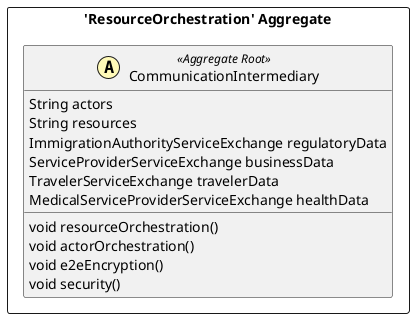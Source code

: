 @startuml

skinparam componentStyle uml2

package "'ResourceOrchestration' Aggregate" <<Rectangle>> {
	class CommunicationIntermediary <<(A,#fffab8) Aggregate Root>> {
		String actors
		String resources
		ImmigrationAuthorityServiceExchange regulatoryData
		ServiceProviderServiceExchange businessData
		TravelerServiceExchange travelerData
		MedicalServiceProviderServiceExchange healthData
		void resourceOrchestration()
		void actorOrchestration()
		void e2eEncryption()
		void security()
	}
}


@enduml
